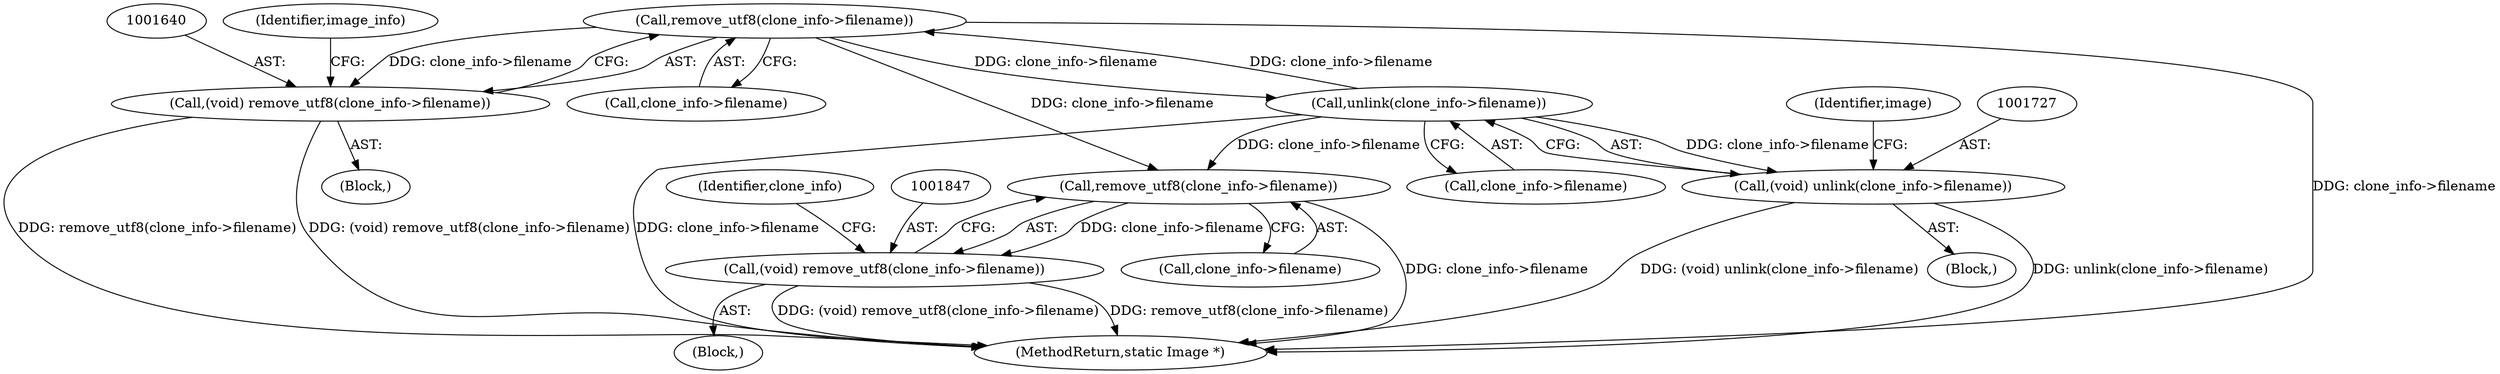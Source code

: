 digraph "0_ImageMagick_8985ed08f01d465ee65ab5a106186b3868b6f601@API" {
"1001641" [label="(Call,remove_utf8(clone_info->filename))"];
"1001728" [label="(Call,unlink(clone_info->filename))"];
"1001641" [label="(Call,remove_utf8(clone_info->filename))"];
"1001639" [label="(Call,(void) remove_utf8(clone_info->filename))"];
"1001848" [label="(Call,remove_utf8(clone_info->filename))"];
"1001846" [label="(Call,(void) remove_utf8(clone_info->filename))"];
"1001726" [label="(Call,(void) unlink(clone_info->filename))"];
"1001729" [label="(Call,clone_info->filename)"];
"1001642" [label="(Call,clone_info->filename)"];
"1001641" [label="(Call,remove_utf8(clone_info->filename))"];
"1001874" [label="(MethodReturn,static Image *)"];
"1001848" [label="(Call,remove_utf8(clone_info->filename))"];
"1001646" [label="(Identifier,image_info)"];
"1001846" [label="(Call,(void) remove_utf8(clone_info->filename))"];
"1001849" [label="(Call,clone_info->filename)"];
"1001836" [label="(Block,)"];
"1001728" [label="(Call,unlink(clone_info->filename))"];
"1001853" [label="(Identifier,clone_info)"];
"1001639" [label="(Call,(void) remove_utf8(clone_info->filename))"];
"1001716" [label="(Block,)"];
"1001629" [label="(Block,)"];
"1001726" [label="(Call,(void) unlink(clone_info->filename))"];
"1000417" [label="(Identifier,image)"];
"1001641" -> "1001639"  [label="AST: "];
"1001641" -> "1001642"  [label="CFG: "];
"1001642" -> "1001641"  [label="AST: "];
"1001639" -> "1001641"  [label="CFG: "];
"1001641" -> "1001874"  [label="DDG: clone_info->filename"];
"1001641" -> "1001639"  [label="DDG: clone_info->filename"];
"1001728" -> "1001641"  [label="DDG: clone_info->filename"];
"1001641" -> "1001728"  [label="DDG: clone_info->filename"];
"1001641" -> "1001848"  [label="DDG: clone_info->filename"];
"1001728" -> "1001726"  [label="AST: "];
"1001728" -> "1001729"  [label="CFG: "];
"1001729" -> "1001728"  [label="AST: "];
"1001726" -> "1001728"  [label="CFG: "];
"1001728" -> "1001874"  [label="DDG: clone_info->filename"];
"1001728" -> "1001726"  [label="DDG: clone_info->filename"];
"1001728" -> "1001848"  [label="DDG: clone_info->filename"];
"1001639" -> "1001629"  [label="AST: "];
"1001640" -> "1001639"  [label="AST: "];
"1001646" -> "1001639"  [label="CFG: "];
"1001639" -> "1001874"  [label="DDG: (void) remove_utf8(clone_info->filename)"];
"1001639" -> "1001874"  [label="DDG: remove_utf8(clone_info->filename)"];
"1001848" -> "1001846"  [label="AST: "];
"1001848" -> "1001849"  [label="CFG: "];
"1001849" -> "1001848"  [label="AST: "];
"1001846" -> "1001848"  [label="CFG: "];
"1001848" -> "1001874"  [label="DDG: clone_info->filename"];
"1001848" -> "1001846"  [label="DDG: clone_info->filename"];
"1001846" -> "1001836"  [label="AST: "];
"1001847" -> "1001846"  [label="AST: "];
"1001853" -> "1001846"  [label="CFG: "];
"1001846" -> "1001874"  [label="DDG: (void) remove_utf8(clone_info->filename)"];
"1001846" -> "1001874"  [label="DDG: remove_utf8(clone_info->filename)"];
"1001726" -> "1001716"  [label="AST: "];
"1001727" -> "1001726"  [label="AST: "];
"1000417" -> "1001726"  [label="CFG: "];
"1001726" -> "1001874"  [label="DDG: (void) unlink(clone_info->filename)"];
"1001726" -> "1001874"  [label="DDG: unlink(clone_info->filename)"];
}
